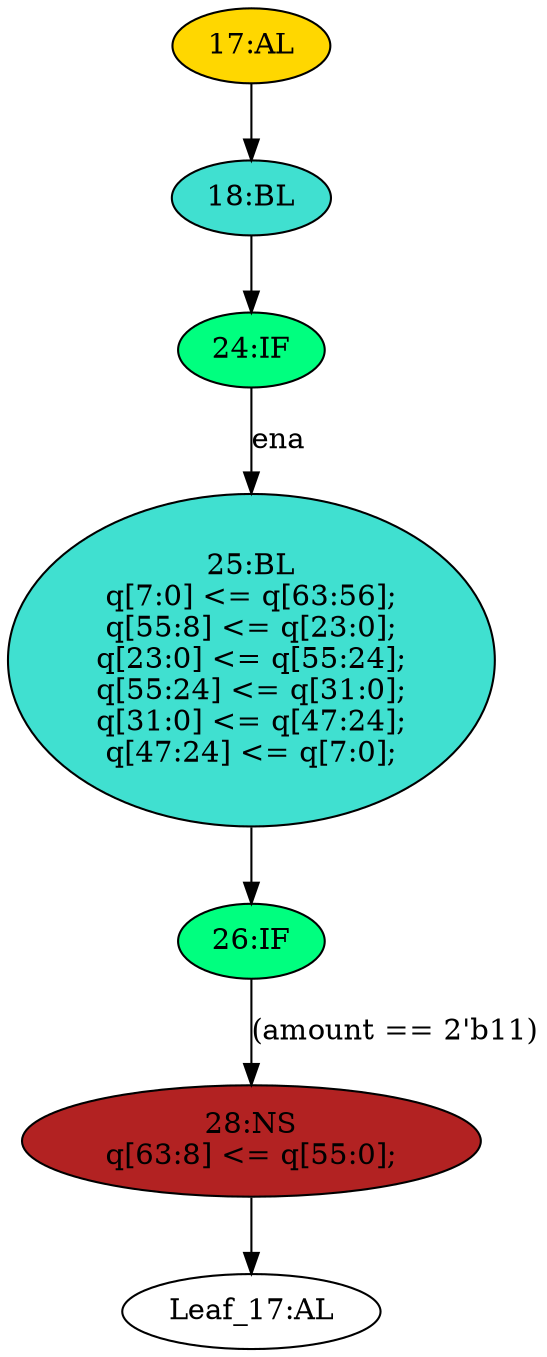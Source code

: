 strict digraph "" {
	node [label="\N"];
	"17:AL"	[ast="<pyverilog.vparser.ast.Always object at 0x7f83d52f0310>",
		clk_sens=True,
		fillcolor=gold,
		label="17:AL",
		sens="['clk']",
		statements="[]",
		style=filled,
		typ=Always,
		use_var="['q', 'ena', 'amount']"];
	"18:BL"	[ast="<pyverilog.vparser.ast.Block object at 0x7f83d52f04d0>",
		fillcolor=turquoise,
		label="18:BL",
		statements="[]",
		style=filled,
		typ=Block];
	"17:AL" -> "18:BL"	[cond="[]",
		lineno=None];
	"28:NS"	[ast="<pyverilog.vparser.ast.NonblockingSubstitution object at 0x7f83d52f0650>",
		fillcolor=firebrick,
		label="28:NS
q[63:8] <= q[55:0];",
		statements="[<pyverilog.vparser.ast.NonblockingSubstitution object at 0x7f83d52f0650>]",
		style=filled,
		typ=NonblockingSubstitution];
	"Leaf_17:AL"	[def_var="['q']",
		label="Leaf_17:AL"];
	"28:NS" -> "Leaf_17:AL"	[cond="[]",
		lineno=None];
	"24:IF"	[ast="<pyverilog.vparser.ast.IfStatement object at 0x7f83d52f0510>",
		fillcolor=springgreen,
		label="24:IF",
		statements="[]",
		style=filled,
		typ=IfStatement];
	"18:BL" -> "24:IF"	[cond="[]",
		lineno=None];
	"25:BL"	[ast="<pyverilog.vparser.ast.Block object at 0x7f83d52f05d0>",
		fillcolor=turquoise,
		label="25:BL
q[7:0] <= q[63:56];
q[55:8] <= q[23:0];
q[23:0] <= q[55:24];
q[55:24] <= q[31:0];
q[31:0] <= q[47:24];
q[47:24] <= q[7:0];",
		statements="[<pyverilog.vparser.ast.NonblockingSubstitution object at 0x7f83d52f0a10>, <pyverilog.vparser.ast.NonblockingSubstitution object \
at 0x7f83d52f0cd0>, <pyverilog.vparser.ast.NonblockingSubstitution object at 0x7f83d52f0f90>, <pyverilog.vparser.ast.NonblockingSubstitution \
object at 0x7f83d52c0290>, <pyverilog.vparser.ast.NonblockingSubstitution object at 0x7f83d52c0550>, <pyverilog.vparser.ast.NonblockingSubstitution \
object at 0x7f83d52c0810>]",
		style=filled,
		typ=Block];
	"24:IF" -> "25:BL"	[cond="['ena']",
		label=ena,
		lineno=24];
	"26:IF"	[ast="<pyverilog.vparser.ast.IfStatement object at 0x7f83d52f0610>",
		fillcolor=springgreen,
		label="26:IF",
		statements="[]",
		style=filled,
		typ=IfStatement];
	"26:IF" -> "28:NS"	[cond="['amount']",
		label="(amount == 2'b11)",
		lineno=26];
	"25:BL" -> "26:IF"	[cond="[]",
		lineno=None];
}

